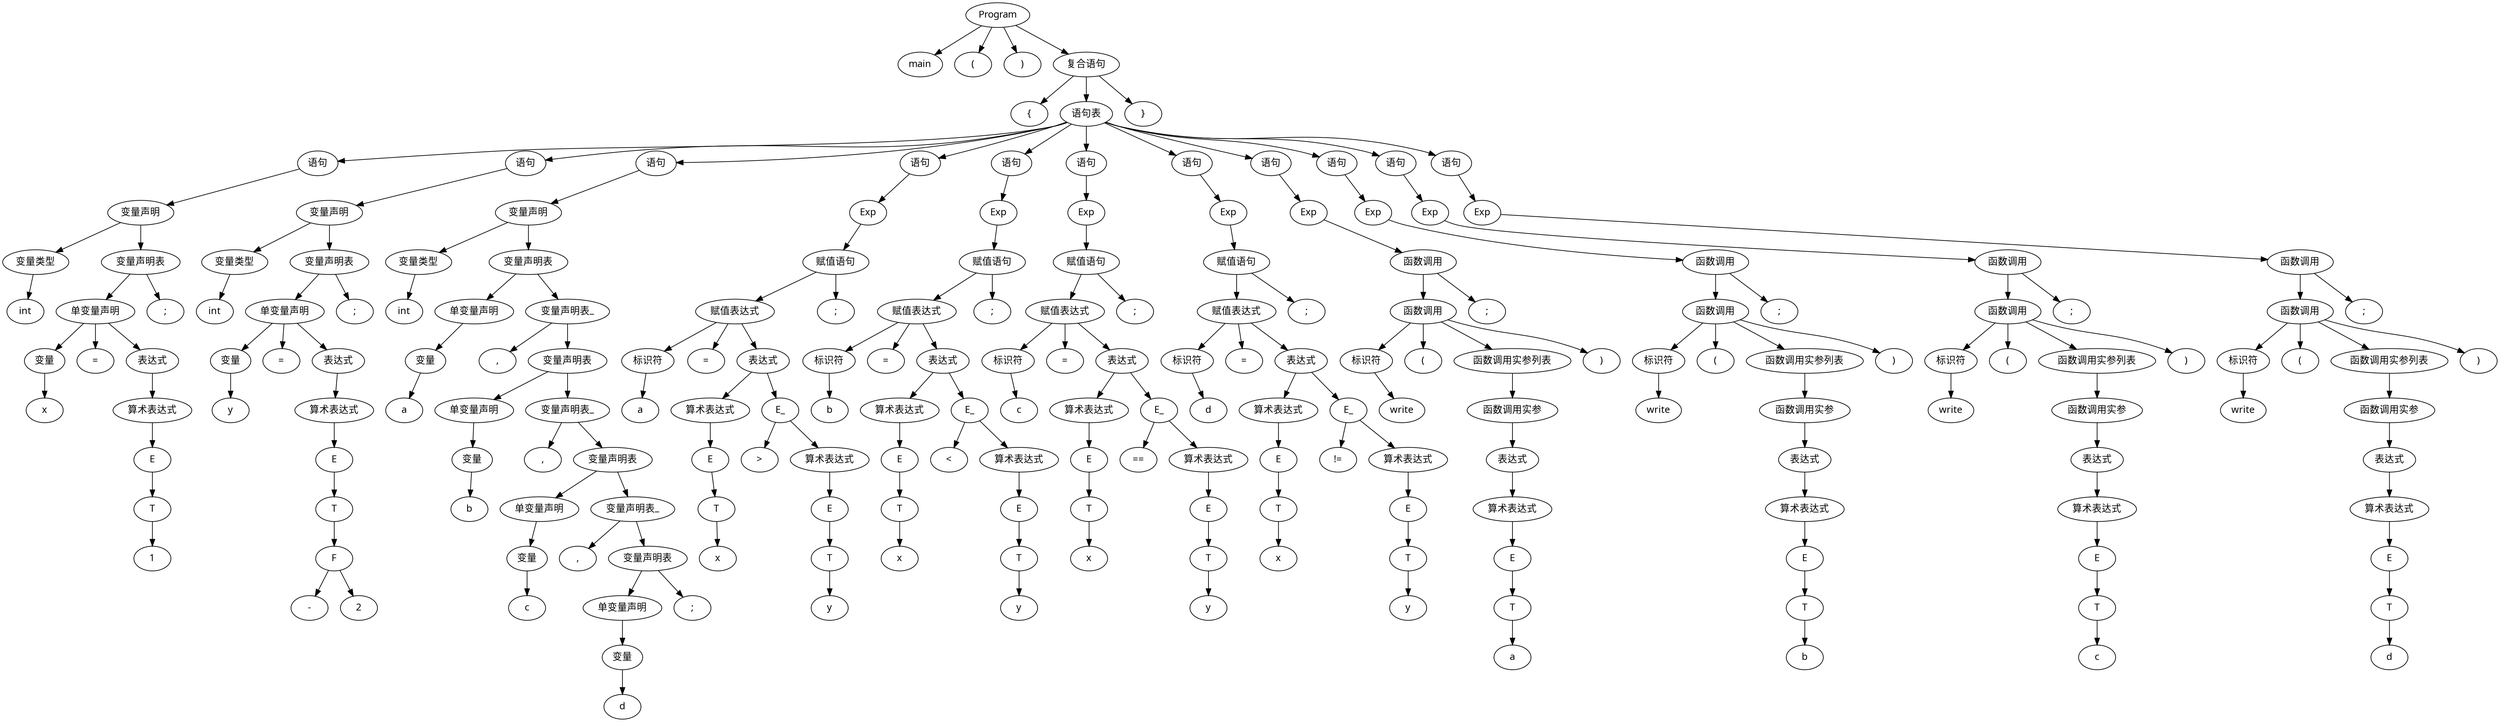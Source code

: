 // test0.3.txt
digraph {
	node [fontname="Microsoft YaHei"]
	1 [label=Program]
	2 [label=main]
	3 [label="("]
	4 [label=")"]
	5 [label="复合语句"]
	6 [label="{"]
	7 [label="语句表"]
	8 [label="语句"]
	9 [label="变量声明"]
	10 [label="变量类型"]
	11 [label=int]
	12 [label="变量声明表"]
	13 [label="单变量声明"]
	14 [label="变量"]
	15 [label=x]
	16 [label="="]
	17 [label="表达式"]
	18 [label="算术表达式"]
	19 [label=E]
	20 [label=T]
	21 [label=1]
	22 [label=";"]
	23 [label="语句"]
	24 [label="变量声明"]
	25 [label="变量类型"]
	26 [label=int]
	27 [label="变量声明表"]
	28 [label="单变量声明"]
	29 [label="变量"]
	30 [label=y]
	31 [label="="]
	32 [label="表达式"]
	33 [label="算术表达式"]
	34 [label=E]
	35 [label=T]
	36 [label=F]
	37 [label="-"]
	38 [label=2]
	39 [label=";"]
	40 [label="语句"]
	41 [label="变量声明"]
	42 [label="变量类型"]
	43 [label=int]
	44 [label="变量声明表"]
	45 [label="单变量声明"]
	46 [label="变量"]
	47 [label=a]
	48 [label="变量声明表_"]
	49 [label=","]
	50 [label="变量声明表"]
	51 [label="单变量声明"]
	52 [label="变量"]
	53 [label=b]
	54 [label="变量声明表_"]
	55 [label=","]
	56 [label="变量声明表"]
	57 [label="单变量声明"]
	58 [label="变量"]
	59 [label=c]
	60 [label="变量声明表_"]
	61 [label=","]
	62 [label="变量声明表"]
	63 [label="单变量声明"]
	64 [label="变量"]
	65 [label=d]
	66 [label=";"]
	67 [label="语句"]
	68 [label=Exp]
	69 [label="赋值语句"]
	70 [label="赋值表达式"]
	71 [label="标识符"]
	72 [label=a]
	73 [label="="]
	74 [label="表达式"]
	75 [label="算术表达式"]
	76 [label=E]
	77 [label=T]
	78 [label=x]
	79 [label=E_]
	80 [label=">"]
	81 [label="算术表达式"]
	82 [label=E]
	83 [label=T]
	84 [label=y]
	85 [label=";"]
	86 [label="语句"]
	87 [label=Exp]
	88 [label="赋值语句"]
	89 [label="赋值表达式"]
	90 [label="标识符"]
	91 [label=b]
	92 [label="="]
	93 [label="表达式"]
	94 [label="算术表达式"]
	95 [label=E]
	96 [label=T]
	97 [label=x]
	98 [label=E_]
	99 [label="<"]
	100 [label="算术表达式"]
	101 [label=E]
	102 [label=T]
	103 [label=y]
	104 [label=";"]
	105 [label="语句"]
	106 [label=Exp]
	107 [label="赋值语句"]
	108 [label="赋值表达式"]
	109 [label="标识符"]
	110 [label=c]
	111 [label="="]
	112 [label="表达式"]
	113 [label="算术表达式"]
	114 [label=E]
	115 [label=T]
	116 [label=x]
	117 [label=E_]
	118 [label="=="]
	119 [label="算术表达式"]
	120 [label=E]
	121 [label=T]
	122 [label=y]
	123 [label=";"]
	124 [label="语句"]
	125 [label=Exp]
	126 [label="赋值语句"]
	127 [label="赋值表达式"]
	128 [label="标识符"]
	129 [label=d]
	130 [label="="]
	131 [label="表达式"]
	132 [label="算术表达式"]
	133 [label=E]
	134 [label=T]
	135 [label=x]
	136 [label=E_]
	137 [label="!="]
	138 [label="算术表达式"]
	139 [label=E]
	140 [label=T]
	141 [label=y]
	142 [label=";"]
	143 [label="语句"]
	144 [label=Exp]
	145 [label="函数调用"]
	146 [label="函数调用"]
	147 [label="标识符"]
	148 [label=write]
	149 [label="("]
	150 [label="函数调用实参列表"]
	151 [label="函数调用实参"]
	152 [label="表达式"]
	153 [label="算术表达式"]
	154 [label=E]
	155 [label=T]
	156 [label=a]
	157 [label=")"]
	158 [label=";"]
	159 [label="语句"]
	160 [label=Exp]
	161 [label="函数调用"]
	162 [label="函数调用"]
	163 [label="标识符"]
	164 [label=write]
	165 [label="("]
	166 [label="函数调用实参列表"]
	167 [label="函数调用实参"]
	168 [label="表达式"]
	169 [label="算术表达式"]
	170 [label=E]
	171 [label=T]
	172 [label=b]
	173 [label=")"]
	174 [label=";"]
	175 [label="语句"]
	176 [label=Exp]
	177 [label="函数调用"]
	178 [label="函数调用"]
	179 [label="标识符"]
	180 [label=write]
	181 [label="("]
	182 [label="函数调用实参列表"]
	183 [label="函数调用实参"]
	184 [label="表达式"]
	185 [label="算术表达式"]
	186 [label=E]
	187 [label=T]
	188 [label=c]
	189 [label=")"]
	190 [label=";"]
	191 [label="语句"]
	192 [label=Exp]
	193 [label="函数调用"]
	194 [label="函数调用"]
	195 [label="标识符"]
	196 [label=write]
	197 [label="("]
	198 [label="函数调用实参列表"]
	199 [label="函数调用实参"]
	200 [label="表达式"]
	201 [label="算术表达式"]
	202 [label=E]
	203 [label=T]
	204 [label=d]
	205 [label=")"]
	206 [label=";"]
	207 [label="}"]
	1 -> 2
	1 -> 3
	1 -> 4
	1 -> 5
	5 -> 6
	5 -> 7
	7 -> 8
	8 -> 9
	9 -> 10
	10 -> 11
	9 -> 12
	12 -> 13
	13 -> 14
	14 -> 15
	13 -> 16
	13 -> 17
	17 -> 18
	18 -> 19
	19 -> 20
	20 -> 21
	12 -> 22
	7 -> 23
	23 -> 24
	24 -> 25
	25 -> 26
	24 -> 27
	27 -> 28
	28 -> 29
	29 -> 30
	28 -> 31
	28 -> 32
	32 -> 33
	33 -> 34
	34 -> 35
	35 -> 36
	36 -> 37
	36 -> 38
	27 -> 39
	7 -> 40
	40 -> 41
	41 -> 42
	42 -> 43
	41 -> 44
	44 -> 45
	45 -> 46
	46 -> 47
	44 -> 48
	48 -> 49
	48 -> 50
	50 -> 51
	51 -> 52
	52 -> 53
	50 -> 54
	54 -> 55
	54 -> 56
	56 -> 57
	57 -> 58
	58 -> 59
	56 -> 60
	60 -> 61
	60 -> 62
	62 -> 63
	63 -> 64
	64 -> 65
	62 -> 66
	7 -> 67
	67 -> 68
	68 -> 69
	69 -> 70
	70 -> 71
	71 -> 72
	70 -> 73
	70 -> 74
	74 -> 75
	75 -> 76
	76 -> 77
	77 -> 78
	74 -> 79
	79 -> 80
	79 -> 81
	81 -> 82
	82 -> 83
	83 -> 84
	69 -> 85
	7 -> 86
	86 -> 87
	87 -> 88
	88 -> 89
	89 -> 90
	90 -> 91
	89 -> 92
	89 -> 93
	93 -> 94
	94 -> 95
	95 -> 96
	96 -> 97
	93 -> 98
	98 -> 99
	98 -> 100
	100 -> 101
	101 -> 102
	102 -> 103
	88 -> 104
	7 -> 105
	105 -> 106
	106 -> 107
	107 -> 108
	108 -> 109
	109 -> 110
	108 -> 111
	108 -> 112
	112 -> 113
	113 -> 114
	114 -> 115
	115 -> 116
	112 -> 117
	117 -> 118
	117 -> 119
	119 -> 120
	120 -> 121
	121 -> 122
	107 -> 123
	7 -> 124
	124 -> 125
	125 -> 126
	126 -> 127
	127 -> 128
	128 -> 129
	127 -> 130
	127 -> 131
	131 -> 132
	132 -> 133
	133 -> 134
	134 -> 135
	131 -> 136
	136 -> 137
	136 -> 138
	138 -> 139
	139 -> 140
	140 -> 141
	126 -> 142
	7 -> 143
	143 -> 144
	144 -> 145
	145 -> 146
	146 -> 147
	147 -> 148
	146 -> 149
	146 -> 150
	150 -> 151
	151 -> 152
	152 -> 153
	153 -> 154
	154 -> 155
	155 -> 156
	146 -> 157
	145 -> 158
	7 -> 159
	159 -> 160
	160 -> 161
	161 -> 162
	162 -> 163
	163 -> 164
	162 -> 165
	162 -> 166
	166 -> 167
	167 -> 168
	168 -> 169
	169 -> 170
	170 -> 171
	171 -> 172
	162 -> 173
	161 -> 174
	7 -> 175
	175 -> 176
	176 -> 177
	177 -> 178
	178 -> 179
	179 -> 180
	178 -> 181
	178 -> 182
	182 -> 183
	183 -> 184
	184 -> 185
	185 -> 186
	186 -> 187
	187 -> 188
	178 -> 189
	177 -> 190
	7 -> 191
	191 -> 192
	192 -> 193
	193 -> 194
	194 -> 195
	195 -> 196
	194 -> 197
	194 -> 198
	198 -> 199
	199 -> 200
	200 -> 201
	201 -> 202
	202 -> 203
	203 -> 204
	194 -> 205
	193 -> 206
	5 -> 207
}
